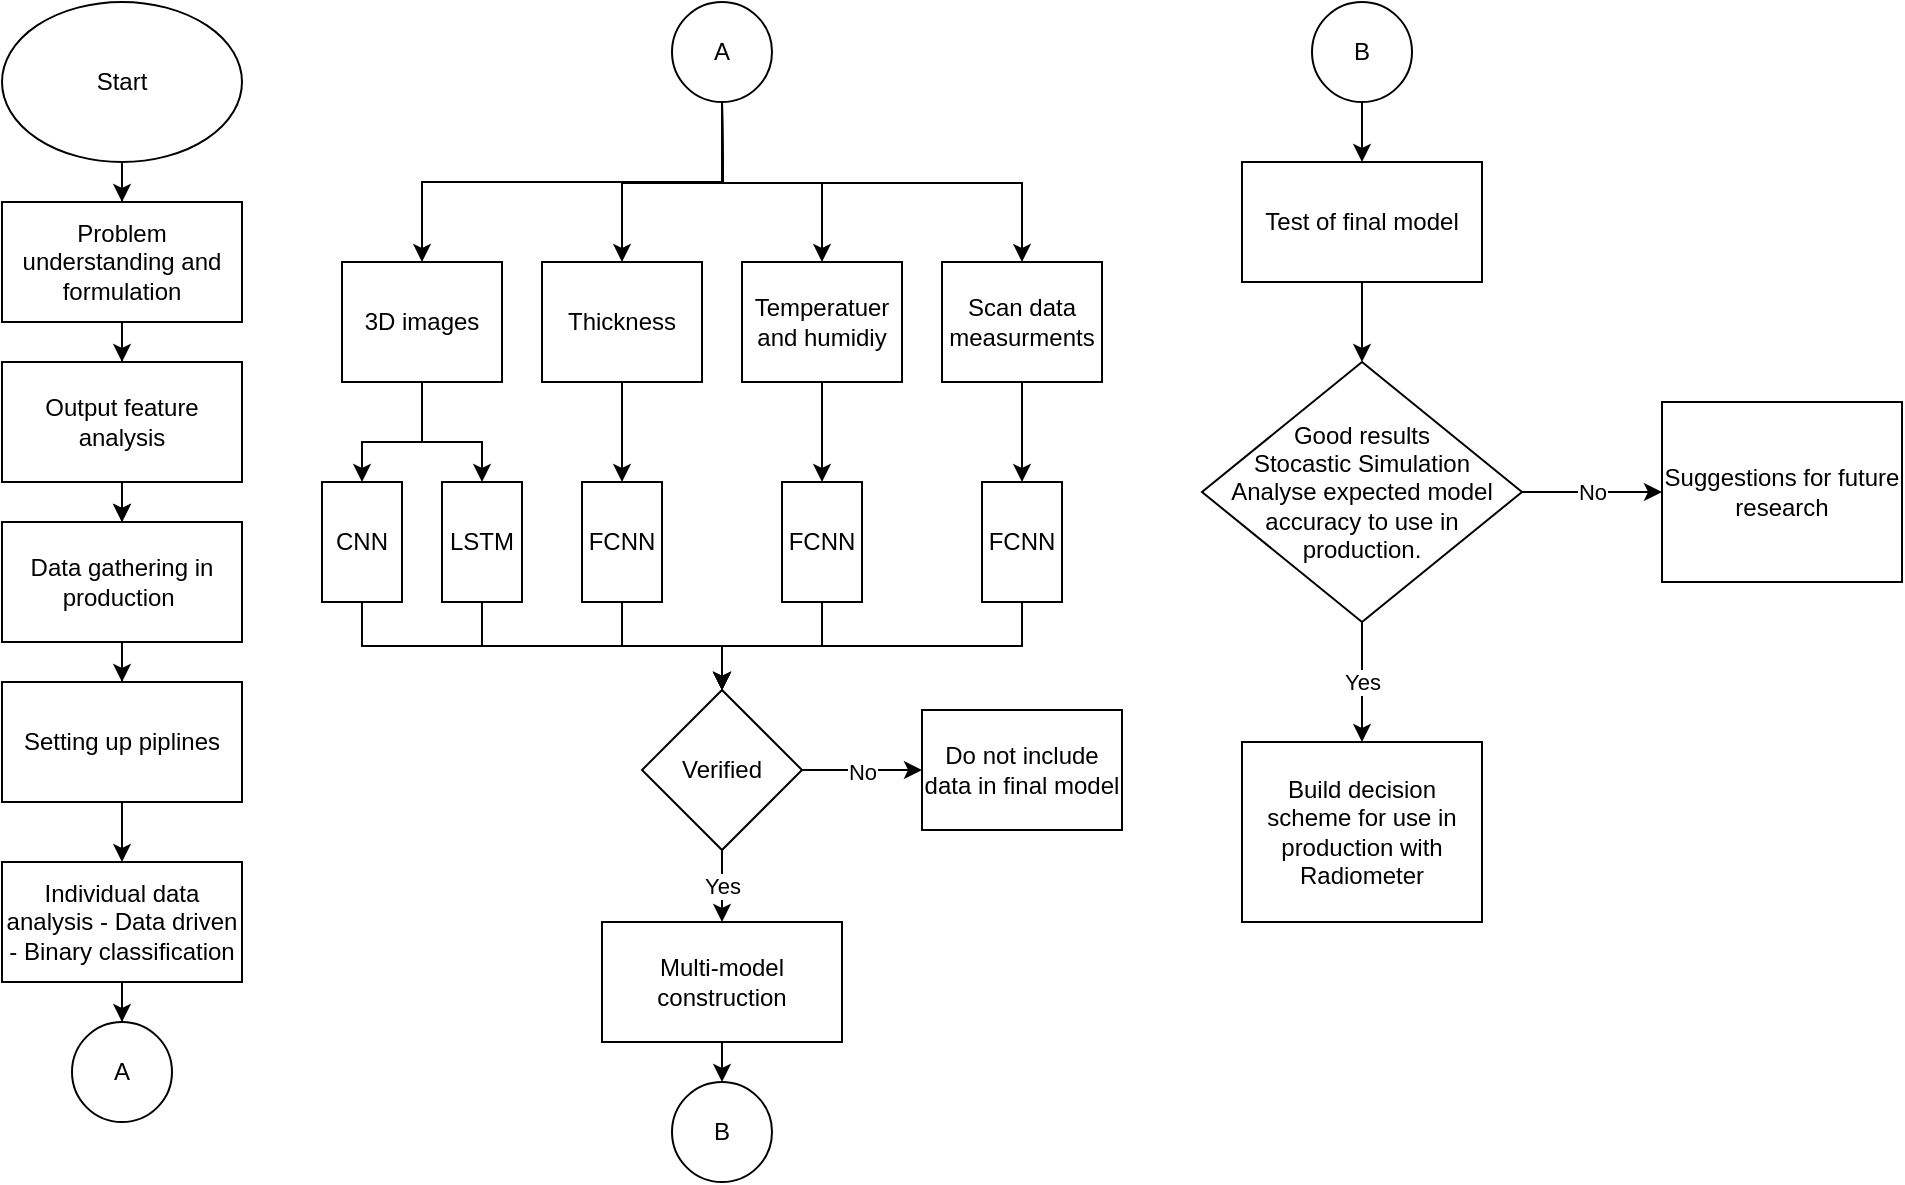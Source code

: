 <mxfile version="14.8.5" type="device"><diagram id="6WP71BPfHZC0BE7_4Hds" name="Page-1"><mxGraphModel dx="1422" dy="794" grid="1" gridSize="10" guides="1" tooltips="1" connect="1" arrows="1" fold="1" page="1" pageScale="1" pageWidth="1169" pageHeight="827" math="0" shadow="0"><root><mxCell id="0"/><mxCell id="1" parent="0"/><mxCell id="S2s2jwUiI4IEol22Arjd-7" value="" style="edgeStyle=orthogonalEdgeStyle;rounded=0;orthogonalLoop=1;jettySize=auto;html=1;" parent="1" source="S2s2jwUiI4IEol22Arjd-1" target="S2s2jwUiI4IEol22Arjd-6" edge="1"><mxGeometry relative="1" as="geometry"/></mxCell><mxCell id="S2s2jwUiI4IEol22Arjd-1" value="Start" style="ellipse;whiteSpace=wrap;html=1;" parent="1" vertex="1"><mxGeometry x="120" y="40" width="120" height="80" as="geometry"/></mxCell><mxCell id="S2s2jwUiI4IEol22Arjd-9" value="" style="edgeStyle=orthogonalEdgeStyle;rounded=0;orthogonalLoop=1;jettySize=auto;html=1;" parent="1" source="S2s2jwUiI4IEol22Arjd-2" target="S2s2jwUiI4IEol22Arjd-5" edge="1"><mxGeometry relative="1" as="geometry"/></mxCell><mxCell id="S2s2jwUiI4IEol22Arjd-10" value="" style="edgeStyle=orthogonalEdgeStyle;rounded=0;orthogonalLoop=1;jettySize=auto;html=1;" parent="1" source="S2s2jwUiI4IEol22Arjd-2" target="S2s2jwUiI4IEol22Arjd-5" edge="1"><mxGeometry relative="1" as="geometry"/></mxCell><mxCell id="S2s2jwUiI4IEol22Arjd-2" value="Output feature analysis" style="whiteSpace=wrap;html=1;" parent="1" vertex="1"><mxGeometry x="120" y="220" width="120" height="60" as="geometry"/></mxCell><mxCell id="S2s2jwUiI4IEol22Arjd-16" value="" style="edgeStyle=orthogonalEdgeStyle;rounded=0;orthogonalLoop=1;jettySize=auto;html=1;" parent="1" source="S2s2jwUiI4IEol22Arjd-5" target="S2s2jwUiI4IEol22Arjd-15" edge="1"><mxGeometry relative="1" as="geometry"/></mxCell><mxCell id="S2s2jwUiI4IEol22Arjd-5" value="Data gathering in production&amp;nbsp;" style="whiteSpace=wrap;html=1;" parent="1" vertex="1"><mxGeometry x="120" y="300" width="120" height="60" as="geometry"/></mxCell><mxCell id="S2s2jwUiI4IEol22Arjd-8" value="" style="edgeStyle=orthogonalEdgeStyle;rounded=0;orthogonalLoop=1;jettySize=auto;html=1;" parent="1" source="S2s2jwUiI4IEol22Arjd-6" target="S2s2jwUiI4IEol22Arjd-2" edge="1"><mxGeometry relative="1" as="geometry"/></mxCell><mxCell id="S2s2jwUiI4IEol22Arjd-6" value="Problem understanding and formulation" style="whiteSpace=wrap;html=1;" parent="1" vertex="1"><mxGeometry x="120" y="140" width="120" height="60" as="geometry"/></mxCell><mxCell id="S2s2jwUiI4IEol22Arjd-18" value="" style="edgeStyle=orthogonalEdgeStyle;rounded=0;orthogonalLoop=1;jettySize=auto;html=1;" parent="1" source="S2s2jwUiI4IEol22Arjd-15" target="S2s2jwUiI4IEol22Arjd-17" edge="1"><mxGeometry relative="1" as="geometry"/></mxCell><mxCell id="S2s2jwUiI4IEol22Arjd-15" value="Setting up piplines" style="whiteSpace=wrap;html=1;" parent="1" vertex="1"><mxGeometry x="120" y="380" width="120" height="60" as="geometry"/></mxCell><mxCell id="S2s2jwUiI4IEol22Arjd-20" value="" style="edgeStyle=orthogonalEdgeStyle;rounded=0;orthogonalLoop=1;jettySize=auto;html=1;" parent="1" source="S2s2jwUiI4IEol22Arjd-17" target="S2s2jwUiI4IEol22Arjd-19" edge="1"><mxGeometry relative="1" as="geometry"/></mxCell><mxCell id="S2s2jwUiI4IEol22Arjd-17" value="Individual data analysis - Data driven - Binary classification" style="whiteSpace=wrap;html=1;" parent="1" vertex="1"><mxGeometry x="120" y="470" width="120" height="60" as="geometry"/></mxCell><mxCell id="S2s2jwUiI4IEol22Arjd-19" value="A" style="ellipse;whiteSpace=wrap;html=1;aspect=fixed;" parent="1" vertex="1"><mxGeometry x="155" y="550" width="50" height="50" as="geometry"/></mxCell><mxCell id="S2s2jwUiI4IEol22Arjd-31" style="edgeStyle=orthogonalEdgeStyle;rounded=0;orthogonalLoop=1;jettySize=auto;html=1;exitX=0.5;exitY=1;exitDx=0;exitDy=0;startArrow=none;startFill=0;endArrow=classic;endFill=1;entryX=0.5;entryY=0;entryDx=0;entryDy=0;" parent="1" source="S2s2jwUiI4IEol22Arjd-23" target="S2s2jwUiI4IEol22Arjd-34" edge="1"><mxGeometry relative="1" as="geometry"><mxPoint x="270" y="280" as="targetPoint"/><Array as="points"><mxPoint x="330" y="260"/><mxPoint x="300" y="260"/></Array></mxGeometry></mxCell><mxCell id="S2s2jwUiI4IEol22Arjd-23" value="3D images" style="whiteSpace=wrap;html=1;" parent="1" vertex="1"><mxGeometry x="290" y="170" width="80" height="60" as="geometry"/></mxCell><mxCell id="S2s2jwUiI4IEol22Arjd-28" style="edgeStyle=orthogonalEdgeStyle;rounded=0;orthogonalLoop=1;jettySize=auto;html=1;exitX=0.5;exitY=0;exitDx=0;exitDy=0;entryX=0.5;entryY=1;entryDx=0;entryDy=0;endArrow=none;endFill=0;startArrow=classic;startFill=1;" parent="1" source="S2s2jwUiI4IEol22Arjd-24" edge="1"><mxGeometry relative="1" as="geometry"><mxPoint x="480" y="90" as="targetPoint"/></mxGeometry></mxCell><mxCell id="S2s2jwUiI4IEol22Arjd-39" value="" style="edgeStyle=orthogonalEdgeStyle;rounded=0;orthogonalLoop=1;jettySize=auto;html=1;startArrow=none;startFill=0;endArrow=classic;endFill=1;" parent="1" source="S2s2jwUiI4IEol22Arjd-24" target="S2s2jwUiI4IEol22Arjd-38" edge="1"><mxGeometry relative="1" as="geometry"/></mxCell><mxCell id="S2s2jwUiI4IEol22Arjd-24" value="Thickness" style="whiteSpace=wrap;html=1;" parent="1" vertex="1"><mxGeometry x="390" y="170" width="80" height="60" as="geometry"/></mxCell><mxCell id="S2s2jwUiI4IEol22Arjd-29" style="edgeStyle=orthogonalEdgeStyle;rounded=0;orthogonalLoop=1;jettySize=auto;html=1;exitX=0.5;exitY=0;exitDx=0;exitDy=0;entryX=0.5;entryY=1;entryDx=0;entryDy=0;startArrow=classic;startFill=1;endArrow=none;endFill=0;" parent="1" source="S2s2jwUiI4IEol22Arjd-25" edge="1"><mxGeometry relative="1" as="geometry"><mxPoint x="480" y="90" as="targetPoint"/></mxGeometry></mxCell><mxCell id="S2s2jwUiI4IEol22Arjd-42" value="" style="edgeStyle=orthogonalEdgeStyle;rounded=0;orthogonalLoop=1;jettySize=auto;html=1;startArrow=none;startFill=0;endArrow=classic;endFill=1;" parent="1" source="S2s2jwUiI4IEol22Arjd-25" target="S2s2jwUiI4IEol22Arjd-40" edge="1"><mxGeometry relative="1" as="geometry"/></mxCell><mxCell id="S2s2jwUiI4IEol22Arjd-25" value="Temperatuer and humidiy" style="whiteSpace=wrap;html=1;" parent="1" vertex="1"><mxGeometry x="490" y="170" width="80" height="60" as="geometry"/></mxCell><mxCell id="S2s2jwUiI4IEol22Arjd-30" style="edgeStyle=orthogonalEdgeStyle;rounded=0;orthogonalLoop=1;jettySize=auto;html=1;exitX=0.5;exitY=0;exitDx=0;exitDy=0;startArrow=classic;startFill=1;endArrow=none;endFill=0;" parent="1" source="S2s2jwUiI4IEol22Arjd-26" edge="1"><mxGeometry relative="1" as="geometry"><mxPoint x="480" y="90" as="targetPoint"/></mxGeometry></mxCell><mxCell id="S2s2jwUiI4IEol22Arjd-43" value="" style="edgeStyle=orthogonalEdgeStyle;rounded=0;orthogonalLoop=1;jettySize=auto;html=1;startArrow=none;startFill=0;endArrow=classic;endFill=1;" parent="1" source="S2s2jwUiI4IEol22Arjd-26" target="S2s2jwUiI4IEol22Arjd-41" edge="1"><mxGeometry relative="1" as="geometry"/></mxCell><mxCell id="S2s2jwUiI4IEol22Arjd-26" value="Scan data measurments" style="whiteSpace=wrap;html=1;" parent="1" vertex="1"><mxGeometry x="590" y="170" width="80" height="60" as="geometry"/></mxCell><mxCell id="S2s2jwUiI4IEol22Arjd-63" style="edgeStyle=orthogonalEdgeStyle;rounded=0;orthogonalLoop=1;jettySize=auto;html=1;exitX=0.5;exitY=1;exitDx=0;exitDy=0;entryX=0.5;entryY=0;entryDx=0;entryDy=0;startArrow=none;startFill=0;endArrow=classic;endFill=1;" parent="1" source="S2s2jwUiI4IEol22Arjd-32" target="S2s2jwUiI4IEol22Arjd-62" edge="1"><mxGeometry relative="1" as="geometry"/></mxCell><mxCell id="S2s2jwUiI4IEol22Arjd-32" value="Multi-model construction" style="whiteSpace=wrap;html=1;" parent="1" vertex="1"><mxGeometry x="420" y="500" width="120" height="60" as="geometry"/></mxCell><mxCell id="S2s2jwUiI4IEol22Arjd-51" style="edgeStyle=orthogonalEdgeStyle;rounded=0;orthogonalLoop=1;jettySize=auto;html=1;exitX=0.5;exitY=1;exitDx=0;exitDy=0;entryX=0.5;entryY=0;entryDx=0;entryDy=0;startArrow=none;startFill=0;endArrow=classic;endFill=1;" parent="1" source="S2s2jwUiI4IEol22Arjd-34" target="S2s2jwUiI4IEol22Arjd-50" edge="1"><mxGeometry relative="1" as="geometry"/></mxCell><mxCell id="S2s2jwUiI4IEol22Arjd-34" value="CNN" style="whiteSpace=wrap;html=1;" parent="1" vertex="1"><mxGeometry x="280" y="280" width="40" height="60" as="geometry"/></mxCell><mxCell id="S2s2jwUiI4IEol22Arjd-36" style="edgeStyle=orthogonalEdgeStyle;rounded=0;orthogonalLoop=1;jettySize=auto;html=1;exitX=0.5;exitY=0;exitDx=0;exitDy=0;entryX=0.5;entryY=1;entryDx=0;entryDy=0;startArrow=classic;startFill=1;endArrow=none;endFill=0;" parent="1" source="S2s2jwUiI4IEol22Arjd-35" target="S2s2jwUiI4IEol22Arjd-23" edge="1"><mxGeometry relative="1" as="geometry"><Array as="points"><mxPoint x="360" y="260"/><mxPoint x="330" y="260"/></Array></mxGeometry></mxCell><mxCell id="S2s2jwUiI4IEol22Arjd-52" style="edgeStyle=orthogonalEdgeStyle;rounded=0;orthogonalLoop=1;jettySize=auto;html=1;exitX=0.5;exitY=1;exitDx=0;exitDy=0;entryX=0.5;entryY=0;entryDx=0;entryDy=0;startArrow=none;startFill=0;endArrow=classic;endFill=1;" parent="1" source="S2s2jwUiI4IEol22Arjd-35" target="S2s2jwUiI4IEol22Arjd-50" edge="1"><mxGeometry relative="1" as="geometry"/></mxCell><mxCell id="S2s2jwUiI4IEol22Arjd-35" value="LSTM" style="whiteSpace=wrap;html=1;" parent="1" vertex="1"><mxGeometry x="340" y="280" width="40" height="60" as="geometry"/></mxCell><mxCell id="S2s2jwUiI4IEol22Arjd-56" style="edgeStyle=orthogonalEdgeStyle;rounded=0;orthogonalLoop=1;jettySize=auto;html=1;exitX=0.5;exitY=1;exitDx=0;exitDy=0;startArrow=none;startFill=0;endArrow=classic;endFill=1;" parent="1" source="S2s2jwUiI4IEol22Arjd-38" target="S2s2jwUiI4IEol22Arjd-50" edge="1"><mxGeometry relative="1" as="geometry"/></mxCell><mxCell id="S2s2jwUiI4IEol22Arjd-38" value="FCNN" style="whiteSpace=wrap;html=1;" parent="1" vertex="1"><mxGeometry x="410" y="280" width="40" height="60" as="geometry"/></mxCell><mxCell id="S2s2jwUiI4IEol22Arjd-54" style="edgeStyle=orthogonalEdgeStyle;rounded=0;orthogonalLoop=1;jettySize=auto;html=1;exitX=0.5;exitY=1;exitDx=0;exitDy=0;entryX=0.5;entryY=0;entryDx=0;entryDy=0;startArrow=none;startFill=0;endArrow=classic;endFill=1;" parent="1" source="S2s2jwUiI4IEol22Arjd-40" target="S2s2jwUiI4IEol22Arjd-50" edge="1"><mxGeometry relative="1" as="geometry"/></mxCell><mxCell id="S2s2jwUiI4IEol22Arjd-40" value="FCNN" style="whiteSpace=wrap;html=1;" parent="1" vertex="1"><mxGeometry x="510" y="280" width="40" height="60" as="geometry"/></mxCell><mxCell id="S2s2jwUiI4IEol22Arjd-55" style="edgeStyle=orthogonalEdgeStyle;rounded=0;orthogonalLoop=1;jettySize=auto;html=1;exitX=0.5;exitY=1;exitDx=0;exitDy=0;entryX=0.5;entryY=0;entryDx=0;entryDy=0;startArrow=none;startFill=0;endArrow=classic;endFill=1;" parent="1" source="S2s2jwUiI4IEol22Arjd-41" target="S2s2jwUiI4IEol22Arjd-50" edge="1"><mxGeometry relative="1" as="geometry"/></mxCell><mxCell id="S2s2jwUiI4IEol22Arjd-41" value="FCNN" style="whiteSpace=wrap;html=1;" parent="1" vertex="1"><mxGeometry x="610" y="280" width="40" height="60" as="geometry"/></mxCell><mxCell id="S2s2jwUiI4IEol22Arjd-57" value="Yes" style="edgeStyle=orthogonalEdgeStyle;rounded=0;orthogonalLoop=1;jettySize=auto;html=1;exitX=0.5;exitY=1;exitDx=0;exitDy=0;entryX=0.5;entryY=0;entryDx=0;entryDy=0;startArrow=none;startFill=0;endArrow=classic;endFill=1;" parent="1" source="S2s2jwUiI4IEol22Arjd-50" target="S2s2jwUiI4IEol22Arjd-32" edge="1"><mxGeometry relative="1" as="geometry"/></mxCell><mxCell id="S2s2jwUiI4IEol22Arjd-58" value="No" style="edgeStyle=orthogonalEdgeStyle;rounded=0;orthogonalLoop=1;jettySize=auto;html=1;exitX=1;exitY=0.5;exitDx=0;exitDy=0;startArrow=none;startFill=0;endArrow=classic;endFill=1;" parent="1" source="S2s2jwUiI4IEol22Arjd-50" edge="1"><mxGeometry relative="1" as="geometry"><mxPoint x="580" y="424" as="targetPoint"/></mxGeometry></mxCell><mxCell id="S2s2jwUiI4IEol22Arjd-50" value="Verified" style="rhombus;whiteSpace=wrap;html=1;" parent="1" vertex="1"><mxGeometry x="440" y="384" width="80" height="80" as="geometry"/></mxCell><mxCell id="S2s2jwUiI4IEol22Arjd-59" value="Do not include data in final model" style="rounded=0;whiteSpace=wrap;html=1;" parent="1" vertex="1"><mxGeometry x="580" y="394" width="100" height="60" as="geometry"/></mxCell><mxCell id="S2s2jwUiI4IEol22Arjd-61" style="edgeStyle=orthogonalEdgeStyle;rounded=0;orthogonalLoop=1;jettySize=auto;html=1;exitX=0.5;exitY=1;exitDx=0;exitDy=0;entryX=0.5;entryY=0;entryDx=0;entryDy=0;startArrow=none;startFill=0;endArrow=classic;endFill=1;" parent="1" source="S2s2jwUiI4IEol22Arjd-60" target="S2s2jwUiI4IEol22Arjd-23" edge="1"><mxGeometry relative="1" as="geometry"/></mxCell><mxCell id="S2s2jwUiI4IEol22Arjd-60" value="A" style="ellipse;whiteSpace=wrap;html=1;aspect=fixed;" parent="1" vertex="1"><mxGeometry x="455" y="40" width="50" height="50" as="geometry"/></mxCell><mxCell id="S2s2jwUiI4IEol22Arjd-62" value="B" style="ellipse;whiteSpace=wrap;html=1;aspect=fixed;" parent="1" vertex="1"><mxGeometry x="455" y="580" width="50" height="50" as="geometry"/></mxCell><mxCell id="S2s2jwUiI4IEol22Arjd-67" value="" style="edgeStyle=orthogonalEdgeStyle;rounded=0;orthogonalLoop=1;jettySize=auto;html=1;startArrow=none;startFill=0;endArrow=classic;endFill=1;" parent="1" source="S2s2jwUiI4IEol22Arjd-64" target="S2s2jwUiI4IEol22Arjd-66" edge="1"><mxGeometry relative="1" as="geometry"/></mxCell><mxCell id="S2s2jwUiI4IEol22Arjd-64" value="B" style="ellipse;whiteSpace=wrap;html=1;aspect=fixed;" parent="1" vertex="1"><mxGeometry x="775" y="40" width="50" height="50" as="geometry"/></mxCell><mxCell id="S2s2jwUiI4IEol22Arjd-69" value="" style="edgeStyle=orthogonalEdgeStyle;rounded=0;orthogonalLoop=1;jettySize=auto;html=1;startArrow=none;startFill=0;endArrow=classic;endFill=1;" parent="1" source="S2s2jwUiI4IEol22Arjd-66" target="S2s2jwUiI4IEol22Arjd-68" edge="1"><mxGeometry relative="1" as="geometry"/></mxCell><mxCell id="S2s2jwUiI4IEol22Arjd-66" value="Test of final model" style="rounded=0;whiteSpace=wrap;html=1;" parent="1" vertex="1"><mxGeometry x="740" y="120" width="120" height="60" as="geometry"/></mxCell><mxCell id="S2s2jwUiI4IEol22Arjd-71" value="Yes" style="edgeStyle=orthogonalEdgeStyle;rounded=0;orthogonalLoop=1;jettySize=auto;html=1;startArrow=none;startFill=0;endArrow=classic;endFill=1;exitX=0.5;exitY=1;exitDx=0;exitDy=0;entryX=0.5;entryY=0;entryDx=0;entryDy=0;" parent="1" source="S2s2jwUiI4IEol22Arjd-68" target="S2s2jwUiI4IEol22Arjd-76" edge="1"><mxGeometry relative="1" as="geometry"><mxPoint x="845" y="370" as="sourcePoint"/><mxPoint x="800" y="420" as="targetPoint"/></mxGeometry></mxCell><mxCell id="xyEWZl3E24NdGqZzlHfb-1" value="No" style="edgeStyle=orthogonalEdgeStyle;rounded=0;orthogonalLoop=1;jettySize=auto;html=1;" edge="1" parent="1" source="S2s2jwUiI4IEol22Arjd-68" target="S2s2jwUiI4IEol22Arjd-81"><mxGeometry relative="1" as="geometry"/></mxCell><mxCell id="S2s2jwUiI4IEol22Arjd-68" value="Good results&lt;br&gt;Stocastic Simulation&lt;br&gt;Analyse expected model accuracy to use in production." style="rhombus;whiteSpace=wrap;html=1;" parent="1" vertex="1"><mxGeometry x="720" y="220" width="160" height="130" as="geometry"/></mxCell><mxCell id="S2s2jwUiI4IEol22Arjd-73" style="edgeStyle=orthogonalEdgeStyle;rounded=0;orthogonalLoop=1;jettySize=auto;html=1;exitX=0.5;exitY=1;exitDx=0;exitDy=0;startArrow=none;startFill=0;endArrow=classic;endFill=1;" parent="1" edge="1"><mxGeometry relative="1" as="geometry"><mxPoint x="800" y="510" as="sourcePoint"/><mxPoint x="800" y="510" as="targetPoint"/></mxGeometry></mxCell><mxCell id="S2s2jwUiI4IEol22Arjd-76" value="Build decision scheme for use in production with Radiometer" style="whiteSpace=wrap;html=1;" parent="1" vertex="1"><mxGeometry x="740" y="410" width="120" height="90" as="geometry"/></mxCell><mxCell id="S2s2jwUiI4IEol22Arjd-77" style="edgeStyle=orthogonalEdgeStyle;rounded=0;orthogonalLoop=1;jettySize=auto;html=1;exitX=0.5;exitY=1;exitDx=0;exitDy=0;startArrow=none;startFill=0;endArrow=classic;endFill=1;" parent="1" source="S2s2jwUiI4IEol22Arjd-76" target="S2s2jwUiI4IEol22Arjd-76" edge="1"><mxGeometry relative="1" as="geometry"/></mxCell><mxCell id="S2s2jwUiI4IEol22Arjd-81" value="Suggestions for future research" style="whiteSpace=wrap;html=1;" parent="1" vertex="1"><mxGeometry x="950" y="240" width="120" height="90" as="geometry"/></mxCell></root></mxGraphModel></diagram></mxfile>